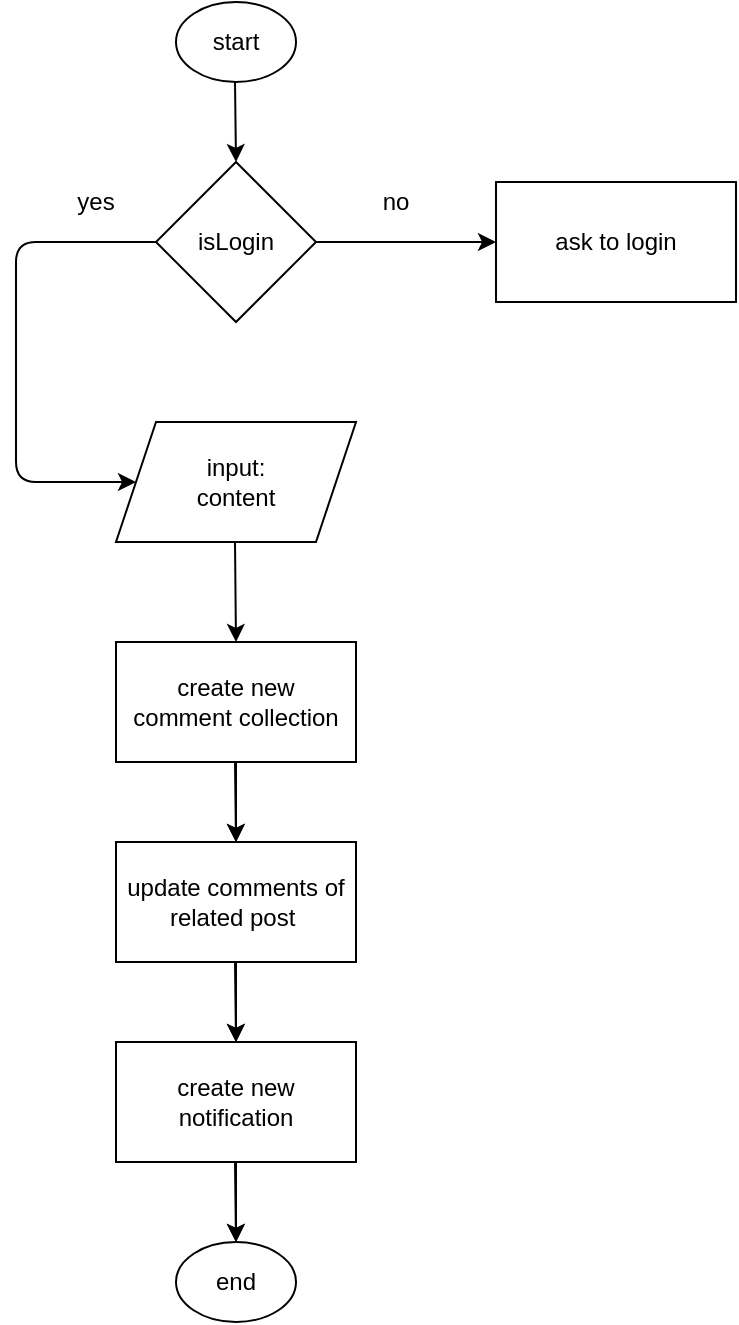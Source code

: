 <mxfile>
    <diagram id="tTqmQepIDCUAIa1Ar44_" name="Page-1">
        <mxGraphModel dx="443" dy="680" grid="1" gridSize="10" guides="1" tooltips="1" connect="1" arrows="1" fold="1" page="1" pageScale="1" pageWidth="850" pageHeight="1100" math="0" shadow="0">
            <root>
                <mxCell id="0"/>
                <mxCell id="1" parent="0"/>
                <mxCell id="3" value="start" style="ellipse;whiteSpace=wrap;html=1;" parent="1" vertex="1">
                    <mxGeometry x="130" y="30" width="60" height="40" as="geometry"/>
                </mxCell>
                <mxCell id="4" value="end" style="ellipse;whiteSpace=wrap;html=1;" parent="1" vertex="1">
                    <mxGeometry x="130" y="650" width="60" height="40" as="geometry"/>
                </mxCell>
                <mxCell id="5" value="" style="edgeStyle=elbowEdgeStyle;rounded=0;orthogonalLoop=1;jettySize=auto;elbow=vertical;html=1;" parent="1" source="6" edge="1">
                    <mxGeometry relative="1" as="geometry">
                        <mxPoint x="160" y="450" as="targetPoint"/>
                    </mxGeometry>
                </mxCell>
                <mxCell id="6" value="create new &lt;br&gt;comment collection" style="rounded=0;whiteSpace=wrap;html=1;" parent="1" vertex="1">
                    <mxGeometry x="100" y="350" width="120" height="60" as="geometry"/>
                </mxCell>
                <mxCell id="7" value="isLogin" style="rhombus;whiteSpace=wrap;html=1;" parent="1" vertex="1">
                    <mxGeometry x="120" y="110" width="80" height="80" as="geometry"/>
                </mxCell>
                <mxCell id="8" value="" style="endArrow=classic;html=1;exitX=1;exitY=0.5;exitDx=0;exitDy=0;" parent="1" source="7" edge="1">
                    <mxGeometry width="50" height="50" relative="1" as="geometry">
                        <mxPoint x="260" y="170" as="sourcePoint"/>
                        <mxPoint x="290" y="150" as="targetPoint"/>
                    </mxGeometry>
                </mxCell>
                <mxCell id="9" value="ask to login" style="rounded=0;whiteSpace=wrap;html=1;" parent="1" vertex="1">
                    <mxGeometry x="290" y="120" width="120" height="60" as="geometry"/>
                </mxCell>
                <mxCell id="10" value="" style="edgeStyle=elbowEdgeStyle;elbow=horizontal;endArrow=classic;html=1;exitX=0;exitY=0.5;exitDx=0;exitDy=0;entryX=0;entryY=0.5;entryDx=0;entryDy=0;" parent="1" source="7" edge="1" target="22">
                    <mxGeometry width="50" height="50" relative="1" as="geometry">
                        <mxPoint x="110" y="150" as="sourcePoint"/>
                        <mxPoint x="95" y="270" as="targetPoint"/>
                        <Array as="points">
                            <mxPoint x="50" y="260"/>
                        </Array>
                    </mxGeometry>
                </mxCell>
                <mxCell id="11" value="yes" style="text;html=1;strokeColor=none;fillColor=none;align=center;verticalAlign=middle;whiteSpace=wrap;rounded=0;" parent="1" vertex="1">
                    <mxGeometry x="70" y="120" width="40" height="20" as="geometry"/>
                </mxCell>
                <mxCell id="12" value="no" style="text;html=1;strokeColor=none;fillColor=none;align=center;verticalAlign=middle;whiteSpace=wrap;rounded=0;" parent="1" vertex="1">
                    <mxGeometry x="220" y="120" width="40" height="20" as="geometry"/>
                </mxCell>
                <mxCell id="14" value="" style="endArrow=classic;html=1;entryX=0.5;entryY=0;entryDx=0;entryDy=0;" parent="1" edge="1">
                    <mxGeometry width="50" height="50" relative="1" as="geometry">
                        <mxPoint x="159.5" y="70" as="sourcePoint"/>
                        <mxPoint x="160" y="110" as="targetPoint"/>
                    </mxGeometry>
                </mxCell>
                <mxCell id="15" value="" style="endArrow=classic;html=1;entryX=0.5;entryY=0;entryDx=0;entryDy=0;" parent="1" edge="1">
                    <mxGeometry width="50" height="50" relative="1" as="geometry">
                        <mxPoint x="159.5" y="410" as="sourcePoint"/>
                        <mxPoint x="160" y="450" as="targetPoint"/>
                    </mxGeometry>
                </mxCell>
                <mxCell id="16" value="" style="edgeStyle=elbowEdgeStyle;rounded=0;orthogonalLoop=1;jettySize=auto;elbow=vertical;html=1;" parent="1" source="17" edge="1">
                    <mxGeometry relative="1" as="geometry">
                        <mxPoint x="160" y="650" as="targetPoint"/>
                    </mxGeometry>
                </mxCell>
                <mxCell id="17" value="create new notification" style="rounded=0;whiteSpace=wrap;html=1;" parent="1" vertex="1">
                    <mxGeometry x="100" y="550" width="120" height="60" as="geometry"/>
                </mxCell>
                <mxCell id="18" value="" style="endArrow=classic;html=1;entryX=0.5;entryY=0;entryDx=0;entryDy=0;" parent="1" edge="1">
                    <mxGeometry width="50" height="50" relative="1" as="geometry">
                        <mxPoint x="159.5" y="610" as="sourcePoint"/>
                        <mxPoint x="160" y="650" as="targetPoint"/>
                    </mxGeometry>
                </mxCell>
                <mxCell id="19" value="" style="edgeStyle=elbowEdgeStyle;rounded=0;orthogonalLoop=1;jettySize=auto;elbow=vertical;html=1;" parent="1" source="20" edge="1">
                    <mxGeometry relative="1" as="geometry">
                        <mxPoint x="160" y="550" as="targetPoint"/>
                    </mxGeometry>
                </mxCell>
                <mxCell id="20" value="update comments of related post&amp;nbsp;" style="rounded=0;whiteSpace=wrap;html=1;" parent="1" vertex="1">
                    <mxGeometry x="100" y="450" width="120" height="60" as="geometry"/>
                </mxCell>
                <mxCell id="21" value="" style="endArrow=classic;html=1;entryX=0.5;entryY=0;entryDx=0;entryDy=0;" parent="1" edge="1">
                    <mxGeometry width="50" height="50" relative="1" as="geometry">
                        <mxPoint x="159.5" y="510" as="sourcePoint"/>
                        <mxPoint x="160" y="550" as="targetPoint"/>
                    </mxGeometry>
                </mxCell>
                <mxCell id="22" value="input:&lt;br&gt;content" style="shape=parallelogram;perimeter=parallelogramPerimeter;whiteSpace=wrap;html=1;fixedSize=1;" vertex="1" parent="1">
                    <mxGeometry x="100" y="240" width="120" height="60" as="geometry"/>
                </mxCell>
                <mxCell id="23" value="" style="endArrow=classic;html=1;" edge="1" parent="1">
                    <mxGeometry width="50" height="50" relative="1" as="geometry">
                        <mxPoint x="159.5" y="300" as="sourcePoint"/>
                        <mxPoint x="160" y="350" as="targetPoint"/>
                    </mxGeometry>
                </mxCell>
            </root>
        </mxGraphModel>
    </diagram>
</mxfile>